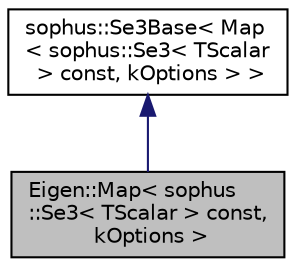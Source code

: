 digraph "Eigen::Map&lt; sophus::Se3&lt; TScalar &gt; const, kOptions &gt;"
{
 // LATEX_PDF_SIZE
  edge [fontname="Helvetica",fontsize="10",labelfontname="Helvetica",labelfontsize="10"];
  node [fontname="Helvetica",fontsize="10",shape=record];
  Node1 [label="Eigen::Map\< sophus\l::Se3\< TScalar \> const,\l kOptions \>",height=0.2,width=0.4,color="black", fillcolor="grey75", style="filled", fontcolor="black",tooltip="Specialization of Eigen::Map for Se3 const; derived from Se3Base."];
  Node2 -> Node1 [dir="back",color="midnightblue",fontsize="10",style="solid",fontname="Helvetica"];
  Node2 [label="sophus::Se3Base\< Map\l\< sophus::Se3\< TScalar\l \> const, kOptions \> \>",height=0.2,width=0.4,color="black", fillcolor="white", style="filled",URL="$classsophus_1_1_se3_base.html",tooltip=" "];
}
